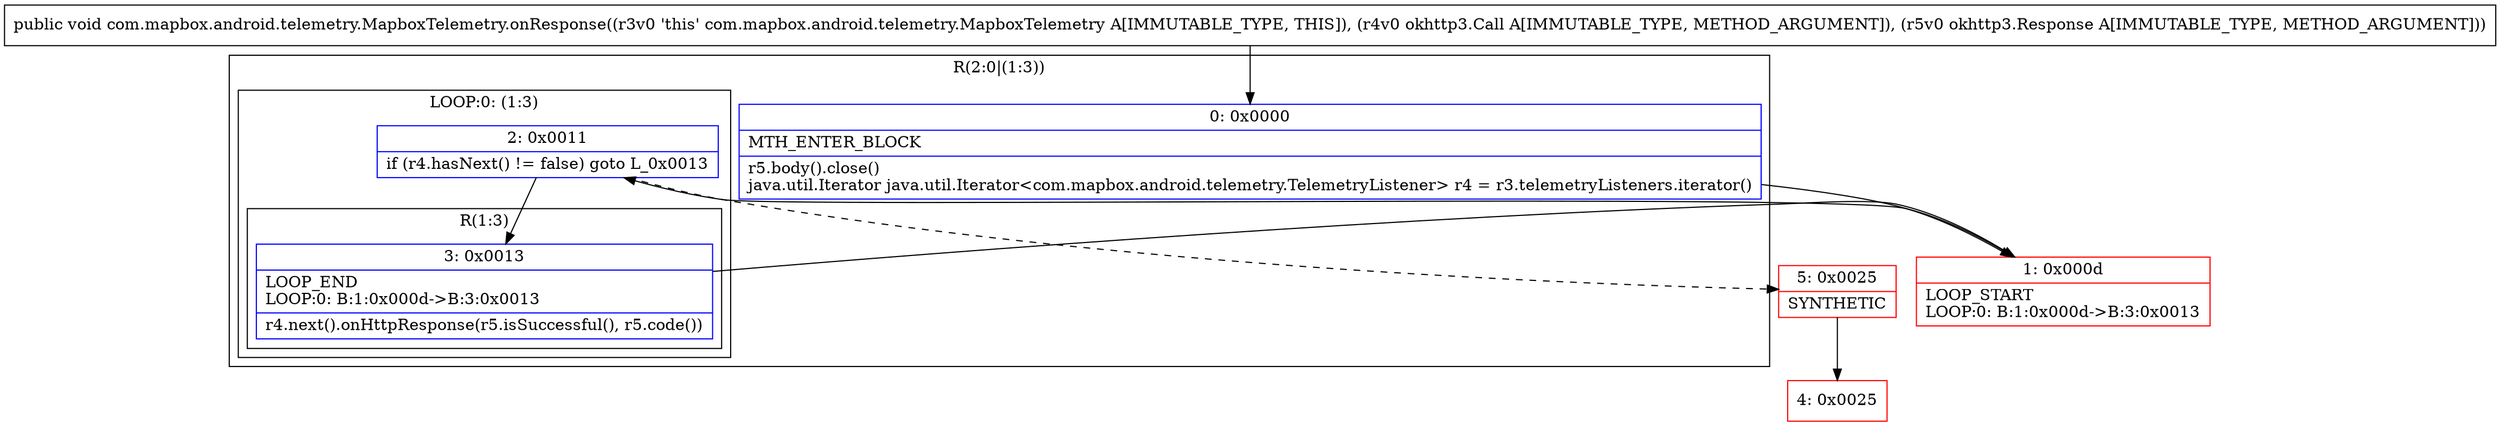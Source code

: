 digraph "CFG forcom.mapbox.android.telemetry.MapboxTelemetry.onResponse(Lokhttp3\/Call;Lokhttp3\/Response;)V" {
subgraph cluster_Region_451273527 {
label = "R(2:0|(1:3))";
node [shape=record,color=blue];
Node_0 [shape=record,label="{0\:\ 0x0000|MTH_ENTER_BLOCK\l|r5.body().close()\ljava.util.Iterator java.util.Iterator\<com.mapbox.android.telemetry.TelemetryListener\> r4 = r3.telemetryListeners.iterator()\l}"];
subgraph cluster_LoopRegion_2139095388 {
label = "LOOP:0: (1:3)";
node [shape=record,color=blue];
Node_2 [shape=record,label="{2\:\ 0x0011|if (r4.hasNext() != false) goto L_0x0013\l}"];
subgraph cluster_Region_16452261 {
label = "R(1:3)";
node [shape=record,color=blue];
Node_3 [shape=record,label="{3\:\ 0x0013|LOOP_END\lLOOP:0: B:1:0x000d\-\>B:3:0x0013\l|r4.next().onHttpResponse(r5.isSuccessful(), r5.code())\l}"];
}
}
}
Node_1 [shape=record,color=red,label="{1\:\ 0x000d|LOOP_START\lLOOP:0: B:1:0x000d\-\>B:3:0x0013\l}"];
Node_4 [shape=record,color=red,label="{4\:\ 0x0025}"];
Node_5 [shape=record,color=red,label="{5\:\ 0x0025|SYNTHETIC\l}"];
MethodNode[shape=record,label="{public void com.mapbox.android.telemetry.MapboxTelemetry.onResponse((r3v0 'this' com.mapbox.android.telemetry.MapboxTelemetry A[IMMUTABLE_TYPE, THIS]), (r4v0 okhttp3.Call A[IMMUTABLE_TYPE, METHOD_ARGUMENT]), (r5v0 okhttp3.Response A[IMMUTABLE_TYPE, METHOD_ARGUMENT])) }"];
MethodNode -> Node_0;
Node_0 -> Node_1;
Node_2 -> Node_3;
Node_2 -> Node_5[style=dashed];
Node_3 -> Node_1;
Node_1 -> Node_2;
Node_5 -> Node_4;
}


